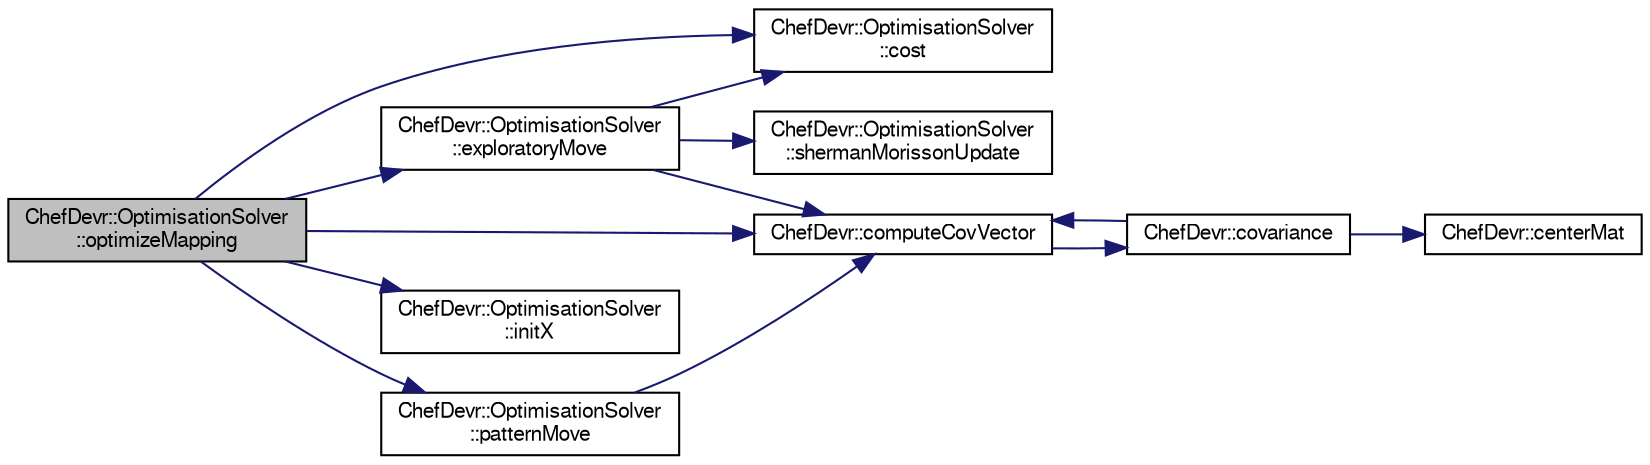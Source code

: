 digraph "ChefDevr::OptimisationSolver::optimizeMapping"
{
  edge [fontname="FreeSans",fontsize="10",labelfontname="FreeSans",labelfontsize="10"];
  node [fontname="FreeSans",fontsize="10",shape=record];
  rankdir="LR";
  Node37 [label="ChefDevr::OptimisationSolver\l::optimizeMapping",height=0.2,width=0.4,color="black", fillcolor="grey75", style="filled", fontcolor="black"];
  Node37 -> Node38 [color="midnightblue",fontsize="10",style="solid",fontname="FreeSans"];
  Node38 [label="ChefDevr::computeCovVector",height=0.2,width=0.4,color="black", fillcolor="white", style="filled",URL="$namespace_chef_devr.html#a596a285a8d77aad17878f22f23689861",tooltip="Computes the covariance column vector for the coordRef coordinates variable. "];
  Node38 -> Node39 [color="midnightblue",fontsize="10",style="solid",fontname="FreeSans"];
  Node39 [label="ChefDevr::covariance",height=0.2,width=0.4,color="black", fillcolor="white", style="filled",URL="$namespace_chef_devr.html#a13ff4baef0481276d6b78f9d47297d0d",tooltip="Covariance function given in the research paper : A Versatile Parametrization for Measured Materials ..."];
  Node39 -> Node40 [color="midnightblue",fontsize="10",style="solid",fontname="FreeSans"];
  Node40 [label="ChefDevr::centerMat",height=0.2,width=0.4,color="black", fillcolor="white", style="filled",URL="$namespace_chef_devr.html#a464db6c1ced4f8bd6b20bb4d6248cb7b",tooltip="Centers matrix by sustracting mean to all columns. "];
  Node39 -> Node38 [color="midnightblue",fontsize="10",style="solid",fontname="FreeSans"];
  Node37 -> Node41 [color="midnightblue",fontsize="10",style="solid",fontname="FreeSans"];
  Node41 [label="ChefDevr::OptimisationSolver\l::cost",height=0.2,width=0.4,color="black", fillcolor="white", style="filled",URL="$class_chef_devr_1_1_optimisation_solver.html#aa6c2ef443df567988fe35b90263512fa",tooltip="Computes the cost of the solution defined by K_minus1. "];
  Node37 -> Node42 [color="midnightblue",fontsize="10",style="solid",fontname="FreeSans"];
  Node42 [label="ChefDevr::OptimisationSolver\l::exploratoryMove",height=0.2,width=0.4,color="black", fillcolor="white", style="filled",URL="$class_chef_devr_1_1_optimisation_solver.html#a515eb2a32af01d73c8a7c0be3ebd5aba",tooltip="Updates the movement vector of X that improves the solution (X_move) "];
  Node42 -> Node38 [color="midnightblue",fontsize="10",style="solid",fontname="FreeSans"];
  Node42 -> Node41 [color="midnightblue",fontsize="10",style="solid",fontname="FreeSans"];
  Node42 -> Node43 [color="midnightblue",fontsize="10",style="solid",fontname="FreeSans"];
  Node43 [label="ChefDevr::OptimisationSolver\l::shermanMorissonUpdate",height=0.2,width=0.4,color="black", fillcolor="white", style="filled",URL="$class_chef_devr_1_1_optimisation_solver.html#a45cfe6537a5b85d187236619f18ca9a6",tooltip="Computes the new inverse matrix K_minus1 and the new determinant of K using Sherman-Morisson formula..."];
  Node37 -> Node44 [color="midnightblue",fontsize="10",style="solid",fontname="FreeSans"];
  Node44 [label="ChefDevr::OptimisationSolver\l::initX",height=0.2,width=0.4,color="black", fillcolor="white", style="filled",URL="$class_chef_devr_1_1_optimisation_solver.html#a110952ecfdcc6727aba129b064c7c733",tooltip="Initializes the latent coordinates vector X by applying the PCA method on the Z matrix and reducing i..."];
  Node37 -> Node45 [color="midnightblue",fontsize="10",style="solid",fontname="FreeSans"];
  Node45 [label="ChefDevr::OptimisationSolver\l::patternMove",height=0.2,width=0.4,color="black", fillcolor="white", style="filled",URL="$class_chef_devr_1_1_optimisation_solver.html#a521476ed550af6cdf431015c9af20498",tooltip="Apply X_move to the latent variable vector X. Updates new_X, new_K_minus1, new_detK accordingly..."];
  Node45 -> Node38 [color="midnightblue",fontsize="10",style="solid",fontname="FreeSans"];
}
